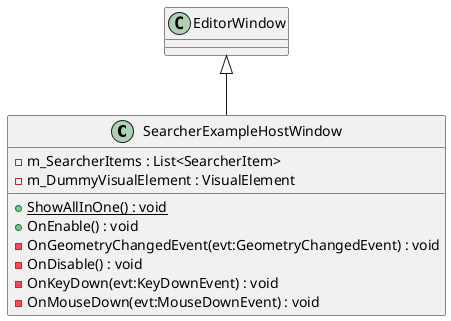 @startuml
class SearcherExampleHostWindow {
    - m_SearcherItems : List<SearcherItem>
    - m_DummyVisualElement : VisualElement
    + {static} ShowAllInOne() : void
    + OnEnable() : void
    - OnGeometryChangedEvent(evt:GeometryChangedEvent) : void
    - OnDisable() : void
    - OnKeyDown(evt:KeyDownEvent) : void
    - OnMouseDown(evt:MouseDownEvent) : void
}
EditorWindow <|-- SearcherExampleHostWindow
@enduml
